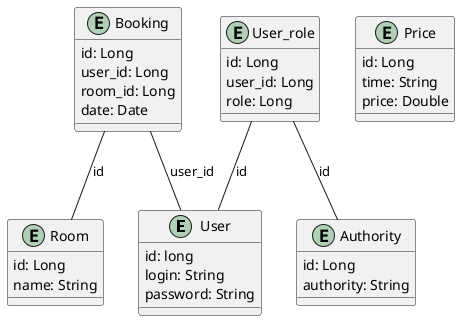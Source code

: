 @startuml
'https://plantuml.com/class-diagram

entity User{
    id: long
    login: String
    password: String
}

entity Booking{
    id: Long
    user_id: Long
    room_id: Long
    date: Date
}

entity Authority{
    id: Long
    authority: String
}

entity User_role{
    id: Long
    user_id: Long
    role: Long
}

entity Room{
    id: Long
    name: String
}

entity Price{
    id: Long
    time: String
    price: Double
}

User_role -- User: id
User_role -- Authority: id

Booking -- User: user_id
Booking -- Room: id
@enduml